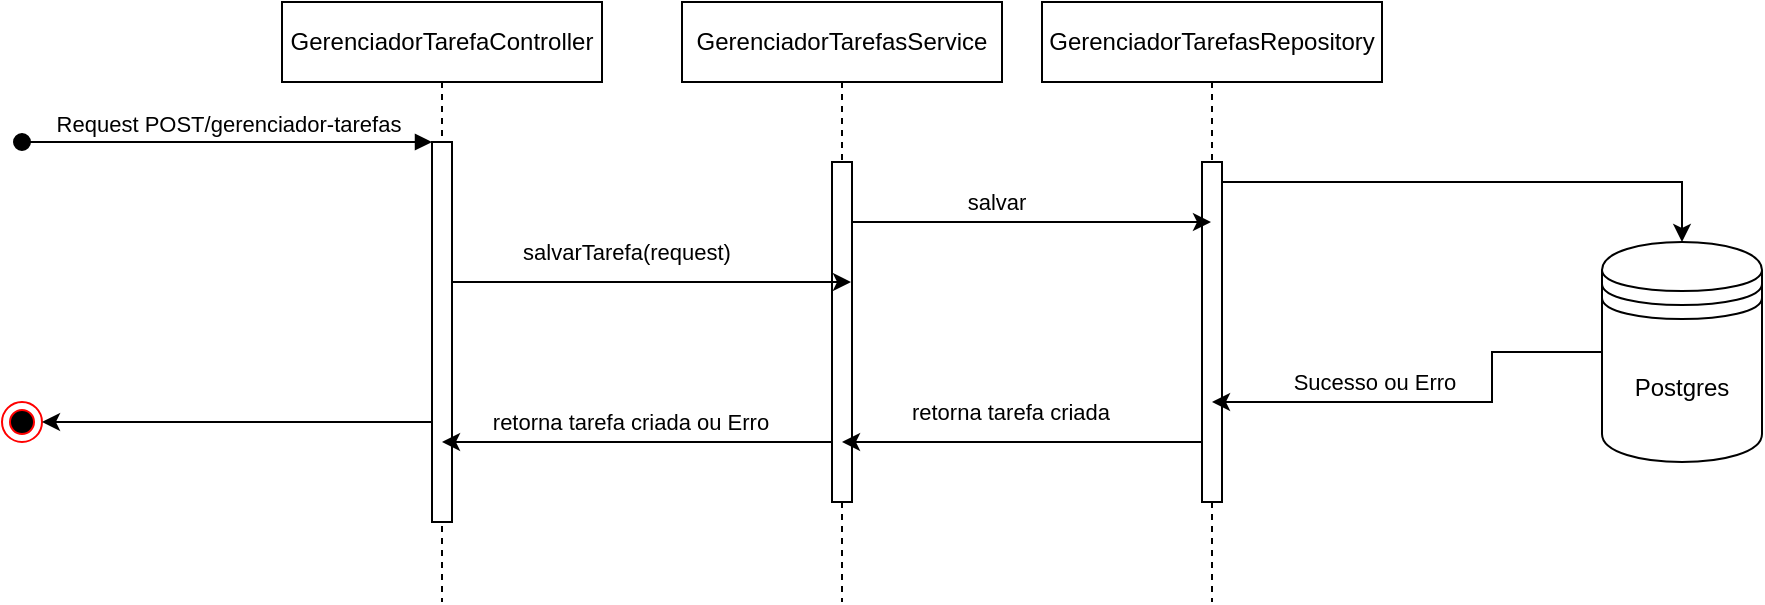 <mxfile version="24.5.3" type="device">
  <diagram name="Page-1" id="2YBvvXClWsGukQMizWep">
    <mxGraphModel dx="2284" dy="844" grid="1" gridSize="10" guides="1" tooltips="1" connect="1" arrows="1" fold="1" page="1" pageScale="1" pageWidth="850" pageHeight="1100" math="0" shadow="0">
      <root>
        <mxCell id="0" />
        <mxCell id="1" parent="0" />
        <mxCell id="aM9ryv3xv72pqoxQDRHE-1" value="GerenciadorTarefaController" style="shape=umlLifeline;perimeter=lifelinePerimeter;whiteSpace=wrap;html=1;container=0;dropTarget=0;collapsible=0;recursiveResize=0;outlineConnect=0;portConstraint=eastwest;newEdgeStyle={&quot;edgeStyle&quot;:&quot;elbowEdgeStyle&quot;,&quot;elbow&quot;:&quot;vertical&quot;,&quot;curved&quot;:0,&quot;rounded&quot;:0};" parent="1" vertex="1">
          <mxGeometry x="50" y="260" width="160" height="300" as="geometry" />
        </mxCell>
        <mxCell id="aM9ryv3xv72pqoxQDRHE-2" value="" style="html=1;points=[];perimeter=orthogonalPerimeter;outlineConnect=0;targetShapes=umlLifeline;portConstraint=eastwest;newEdgeStyle={&quot;edgeStyle&quot;:&quot;elbowEdgeStyle&quot;,&quot;elbow&quot;:&quot;vertical&quot;,&quot;curved&quot;:0,&quot;rounded&quot;:0};" parent="aM9ryv3xv72pqoxQDRHE-1" vertex="1">
          <mxGeometry x="75" y="70" width="10" height="190" as="geometry" />
        </mxCell>
        <mxCell id="aM9ryv3xv72pqoxQDRHE-3" value="Request POST/gerenciador-tarefas" style="html=1;verticalAlign=bottom;startArrow=oval;endArrow=block;startSize=8;edgeStyle=elbowEdgeStyle;elbow=vertical;curved=0;rounded=0;" parent="aM9ryv3xv72pqoxQDRHE-1" target="aM9ryv3xv72pqoxQDRHE-2" edge="1">
          <mxGeometry relative="1" as="geometry">
            <mxPoint x="-130" y="70" as="sourcePoint" />
          </mxGeometry>
        </mxCell>
        <mxCell id="aM9ryv3xv72pqoxQDRHE-5" value="GerenciadorTarefasService" style="shape=umlLifeline;perimeter=lifelinePerimeter;whiteSpace=wrap;html=1;container=0;dropTarget=0;collapsible=0;recursiveResize=0;outlineConnect=0;portConstraint=eastwest;newEdgeStyle={&quot;edgeStyle&quot;:&quot;elbowEdgeStyle&quot;,&quot;elbow&quot;:&quot;vertical&quot;,&quot;curved&quot;:0,&quot;rounded&quot;:0};" parent="1" vertex="1">
          <mxGeometry x="250" y="260" width="160" height="300" as="geometry" />
        </mxCell>
        <mxCell id="aM9ryv3xv72pqoxQDRHE-6" value="" style="html=1;points=[];perimeter=orthogonalPerimeter;outlineConnect=0;targetShapes=umlLifeline;portConstraint=eastwest;newEdgeStyle={&quot;edgeStyle&quot;:&quot;elbowEdgeStyle&quot;,&quot;elbow&quot;:&quot;vertical&quot;,&quot;curved&quot;:0,&quot;rounded&quot;:0};" parent="aM9ryv3xv72pqoxQDRHE-5" vertex="1">
          <mxGeometry x="75" y="80" width="10" height="170" as="geometry" />
        </mxCell>
        <mxCell id="7SOVXhFZxptZi8hhMYBR-2" value="GerenciadorTarefasRepository" style="shape=umlLifeline;perimeter=lifelinePerimeter;whiteSpace=wrap;html=1;container=0;dropTarget=0;collapsible=0;recursiveResize=0;outlineConnect=0;portConstraint=eastwest;newEdgeStyle={&quot;edgeStyle&quot;:&quot;elbowEdgeStyle&quot;,&quot;elbow&quot;:&quot;vertical&quot;,&quot;curved&quot;:0,&quot;rounded&quot;:0};" vertex="1" parent="1">
          <mxGeometry x="430" y="260" width="170" height="300" as="geometry" />
        </mxCell>
        <mxCell id="7SOVXhFZxptZi8hhMYBR-3" value="" style="html=1;points=[];perimeter=orthogonalPerimeter;outlineConnect=0;targetShapes=umlLifeline;portConstraint=eastwest;newEdgeStyle={&quot;edgeStyle&quot;:&quot;elbowEdgeStyle&quot;,&quot;elbow&quot;:&quot;vertical&quot;,&quot;curved&quot;:0,&quot;rounded&quot;:0};" vertex="1" parent="7SOVXhFZxptZi8hhMYBR-2">
          <mxGeometry x="80" y="80" width="10" height="170" as="geometry" />
        </mxCell>
        <mxCell id="7SOVXhFZxptZi8hhMYBR-14" style="edgeStyle=orthogonalEdgeStyle;rounded=0;orthogonalLoop=1;jettySize=auto;html=1;" edge="1" parent="1" source="7SOVXhFZxptZi8hhMYBR-4" target="7SOVXhFZxptZi8hhMYBR-2">
          <mxGeometry relative="1" as="geometry">
            <Array as="points">
              <mxPoint x="655" y="435" />
              <mxPoint x="655" y="460" />
            </Array>
          </mxGeometry>
        </mxCell>
        <mxCell id="7SOVXhFZxptZi8hhMYBR-17" value="Sucesso ou Erro" style="edgeLabel;html=1;align=center;verticalAlign=middle;resizable=0;points=[];" vertex="1" connectable="0" parent="7SOVXhFZxptZi8hhMYBR-14">
          <mxGeometry x="0.27" y="2" relative="1" as="geometry">
            <mxPoint y="-12" as="offset" />
          </mxGeometry>
        </mxCell>
        <mxCell id="7SOVXhFZxptZi8hhMYBR-4" value="Postgres" style="shape=datastore;whiteSpace=wrap;html=1;" vertex="1" parent="1">
          <mxGeometry x="710" y="380" width="80" height="110" as="geometry" />
        </mxCell>
        <mxCell id="7SOVXhFZxptZi8hhMYBR-5" style="edgeStyle=elbowEdgeStyle;rounded=0;orthogonalLoop=1;jettySize=auto;html=1;elbow=vertical;curved=0;" edge="1" parent="1" source="aM9ryv3xv72pqoxQDRHE-2">
          <mxGeometry relative="1" as="geometry">
            <mxPoint x="140" y="400" as="sourcePoint" />
            <mxPoint x="334.5" y="400" as="targetPoint" />
          </mxGeometry>
        </mxCell>
        <mxCell id="7SOVXhFZxptZi8hhMYBR-6" value="salvarTarefa(request)" style="edgeLabel;html=1;align=center;verticalAlign=middle;resizable=0;points=[];" vertex="1" connectable="0" parent="7SOVXhFZxptZi8hhMYBR-5">
          <mxGeometry x="-0.188" y="-1" relative="1" as="geometry">
            <mxPoint x="6" y="-16" as="offset" />
          </mxGeometry>
        </mxCell>
        <mxCell id="7SOVXhFZxptZi8hhMYBR-9" style="edgeStyle=elbowEdgeStyle;rounded=0;orthogonalLoop=1;jettySize=auto;html=1;elbow=vertical;curved=0;entryX=0.5;entryY=0;entryDx=0;entryDy=0;" edge="1" parent="1" source="7SOVXhFZxptZi8hhMYBR-3" target="7SOVXhFZxptZi8hhMYBR-4">
          <mxGeometry relative="1" as="geometry">
            <Array as="points">
              <mxPoint x="600" y="350" />
            </Array>
          </mxGeometry>
        </mxCell>
        <mxCell id="7SOVXhFZxptZi8hhMYBR-15" style="edgeStyle=elbowEdgeStyle;rounded=0;orthogonalLoop=1;jettySize=auto;html=1;elbow=vertical;curved=0;" edge="1" parent="1">
          <mxGeometry relative="1" as="geometry">
            <mxPoint x="335" y="370" as="sourcePoint" />
            <mxPoint x="514.5" y="370" as="targetPoint" />
          </mxGeometry>
        </mxCell>
        <mxCell id="7SOVXhFZxptZi8hhMYBR-16" value="salvar" style="edgeLabel;html=1;align=center;verticalAlign=middle;resizable=0;points=[];" vertex="1" connectable="0" parent="7SOVXhFZxptZi8hhMYBR-15">
          <mxGeometry x="-0.198" y="-1" relative="1" as="geometry">
            <mxPoint y="-11" as="offset" />
          </mxGeometry>
        </mxCell>
        <mxCell id="7SOVXhFZxptZi8hhMYBR-18" style="edgeStyle=elbowEdgeStyle;rounded=0;orthogonalLoop=1;jettySize=auto;html=1;elbow=vertical;curved=0;" edge="1" parent="1" source="7SOVXhFZxptZi8hhMYBR-3" target="aM9ryv3xv72pqoxQDRHE-5">
          <mxGeometry relative="1" as="geometry">
            <Array as="points">
              <mxPoint x="420" y="480" />
            </Array>
          </mxGeometry>
        </mxCell>
        <mxCell id="7SOVXhFZxptZi8hhMYBR-19" value="retorna tarefa criada" style="edgeLabel;html=1;align=center;verticalAlign=middle;resizable=0;points=[];" vertex="1" connectable="0" parent="7SOVXhFZxptZi8hhMYBR-18">
          <mxGeometry x="0.064" relative="1" as="geometry">
            <mxPoint y="-15" as="offset" />
          </mxGeometry>
        </mxCell>
        <mxCell id="7SOVXhFZxptZi8hhMYBR-20" value="" style="edgeStyle=elbowEdgeStyle;rounded=0;orthogonalLoop=1;jettySize=auto;html=1;elbow=vertical;curved=0;" edge="1" parent="1" source="aM9ryv3xv72pqoxQDRHE-6" target="aM9ryv3xv72pqoxQDRHE-1">
          <mxGeometry relative="1" as="geometry">
            <Array as="points">
              <mxPoint x="250" y="480" />
            </Array>
          </mxGeometry>
        </mxCell>
        <mxCell id="7SOVXhFZxptZi8hhMYBR-21" value="retorna tarefa criada ou Erro" style="edgeLabel;html=1;align=center;verticalAlign=middle;resizable=0;points=[];" vertex="1" connectable="0" parent="7SOVXhFZxptZi8hhMYBR-20">
          <mxGeometry x="0.043" y="-1" relative="1" as="geometry">
            <mxPoint y="-9" as="offset" />
          </mxGeometry>
        </mxCell>
        <mxCell id="7SOVXhFZxptZi8hhMYBR-22" value="" style="ellipse;html=1;shape=endState;fillColor=#000000;strokeColor=#ff0000;" vertex="1" parent="1">
          <mxGeometry x="-90" y="460" width="20" height="20" as="geometry" />
        </mxCell>
        <mxCell id="7SOVXhFZxptZi8hhMYBR-23" style="edgeStyle=elbowEdgeStyle;rounded=0;orthogonalLoop=1;jettySize=auto;html=1;elbow=vertical;curved=0;" edge="1" parent="1" source="aM9ryv3xv72pqoxQDRHE-2" target="7SOVXhFZxptZi8hhMYBR-22">
          <mxGeometry relative="1" as="geometry" />
        </mxCell>
      </root>
    </mxGraphModel>
  </diagram>
</mxfile>
